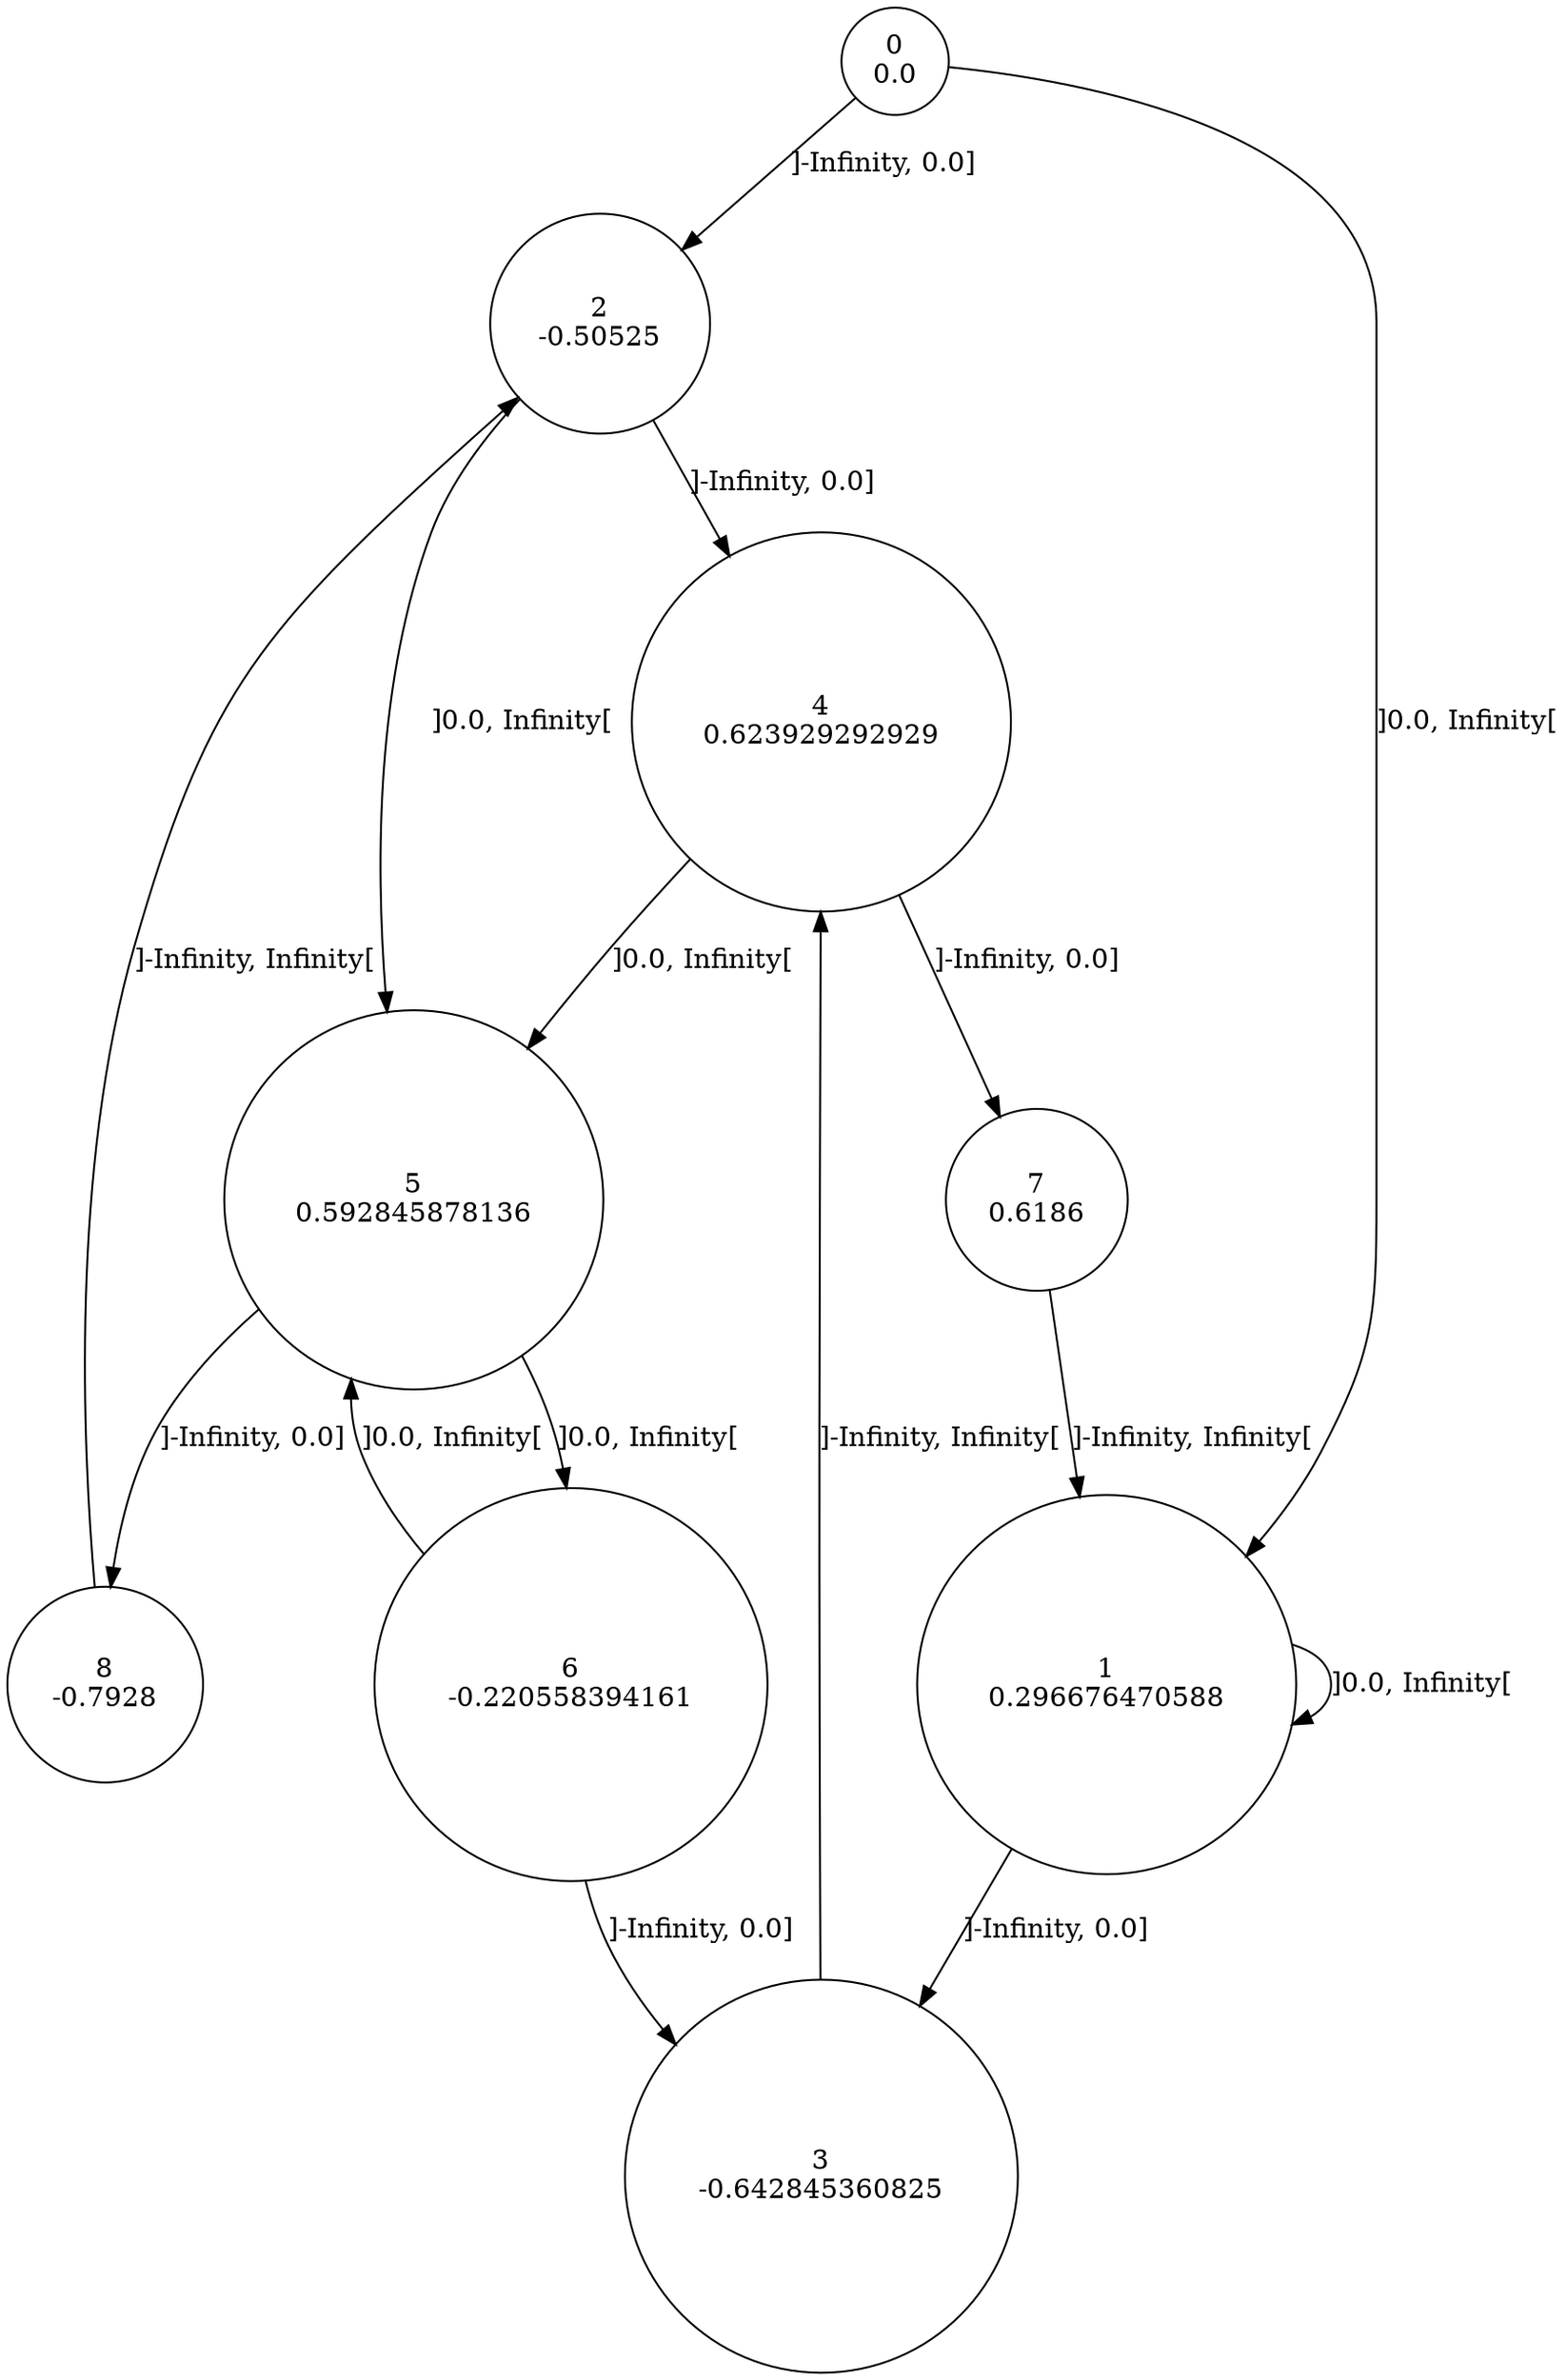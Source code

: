 digraph a {
0 [shape=circle, label="0\n0.0"];
	0 -> 2 [label="]-Infinity, 0.0]"];
	0 -> 1 [label="]0.0, Infinity["];
1 [shape=circle, label="1\n0.296676470588"];
	1 -> 3 [label="]-Infinity, 0.0]"];
	1 -> 1 [label="]0.0, Infinity["];
2 [shape=circle, label="2\n-0.50525"];
	2 -> 4 [label="]-Infinity, 0.0]"];
	2 -> 5 [label="]0.0, Infinity["];
3 [shape=circle, label="3\n-0.642845360825"];
	3 -> 4 [label="]-Infinity, Infinity["];
4 [shape=circle, label="4\n0.623929292929"];
	4 -> 7 [label="]-Infinity, 0.0]"];
	4 -> 5 [label="]0.0, Infinity["];
5 [shape=circle, label="5\n0.592845878136"];
	5 -> 8 [label="]-Infinity, 0.0]"];
	5 -> 6 [label="]0.0, Infinity["];
6 [shape=circle, label="6\n-0.220558394161"];
	6 -> 3 [label="]-Infinity, 0.0]"];
	6 -> 5 [label="]0.0, Infinity["];
7 [shape=circle, label="7\n0.6186"];
	7 -> 1 [label="]-Infinity, Infinity["];
8 [shape=circle, label="8\n-0.7928"];
	8 -> 2 [label="]-Infinity, Infinity["];
}